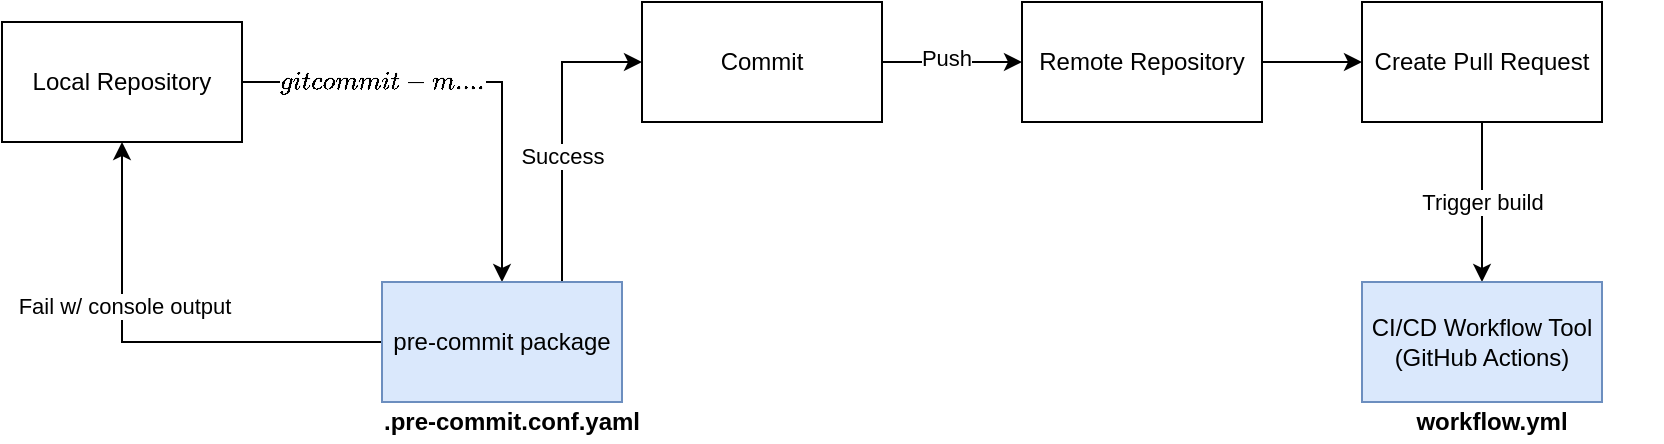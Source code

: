 <mxfile version="14.0.1" type="github">
  <diagram id="LUZRpnDYOSmTcrTUCKQi" name="Page-1">
    <mxGraphModel dx="2248" dy="1072" grid="1" gridSize="10" guides="1" tooltips="1" connect="1" arrows="1" fold="1" page="1" pageScale="1" pageWidth="850" pageHeight="1100" math="0" shadow="0">
      <root>
        <mxCell id="0" />
        <mxCell id="1" parent="0" />
        <mxCell id="aiKtJf3bWdpTuvma7a3a-4" style="edgeStyle=orthogonalEdgeStyle;rounded=0;orthogonalLoop=1;jettySize=auto;html=1;entryX=0.5;entryY=0;entryDx=0;entryDy=0;" edge="1" parent="1" source="aiKtJf3bWdpTuvma7a3a-1" target="aiKtJf3bWdpTuvma7a3a-7">
          <mxGeometry relative="1" as="geometry" />
        </mxCell>
        <mxCell id="aiKtJf3bWdpTuvma7a3a-24" value="`git commit -m ....`" style="edgeLabel;html=1;align=center;verticalAlign=middle;resizable=0;points=[];" vertex="1" connectable="0" parent="aiKtJf3bWdpTuvma7a3a-4">
          <mxGeometry x="-0.5" y="-1" relative="1" as="geometry">
            <mxPoint x="12" y="-1" as="offset" />
          </mxGeometry>
        </mxCell>
        <mxCell id="aiKtJf3bWdpTuvma7a3a-1" value="Local Repository" style="rounded=0;whiteSpace=wrap;html=1;" vertex="1" parent="1">
          <mxGeometry x="-20" y="330" width="120" height="60" as="geometry" />
        </mxCell>
        <mxCell id="aiKtJf3bWdpTuvma7a3a-5" style="edgeStyle=orthogonalEdgeStyle;rounded=0;orthogonalLoop=1;jettySize=auto;html=1;" edge="1" parent="1" source="aiKtJf3bWdpTuvma7a3a-2" target="aiKtJf3bWdpTuvma7a3a-3">
          <mxGeometry relative="1" as="geometry" />
        </mxCell>
        <mxCell id="aiKtJf3bWdpTuvma7a3a-27" value="Push" style="edgeLabel;html=1;align=center;verticalAlign=middle;resizable=0;points=[];" vertex="1" connectable="0" parent="aiKtJf3bWdpTuvma7a3a-5">
          <mxGeometry x="-0.092" y="2" relative="1" as="geometry">
            <mxPoint as="offset" />
          </mxGeometry>
        </mxCell>
        <mxCell id="aiKtJf3bWdpTuvma7a3a-2" value="Commit" style="rounded=0;whiteSpace=wrap;html=1;" vertex="1" parent="1">
          <mxGeometry x="300" y="320" width="120" height="60" as="geometry" />
        </mxCell>
        <mxCell id="aiKtJf3bWdpTuvma7a3a-26" value="" style="edgeStyle=orthogonalEdgeStyle;rounded=0;orthogonalLoop=1;jettySize=auto;html=1;" edge="1" parent="1" source="aiKtJf3bWdpTuvma7a3a-3" target="aiKtJf3bWdpTuvma7a3a-18">
          <mxGeometry relative="1" as="geometry" />
        </mxCell>
        <mxCell id="aiKtJf3bWdpTuvma7a3a-3" value="Remote Repository" style="rounded=0;whiteSpace=wrap;html=1;" vertex="1" parent="1">
          <mxGeometry x="490" y="320" width="120" height="60" as="geometry" />
        </mxCell>
        <mxCell id="aiKtJf3bWdpTuvma7a3a-9" style="edgeStyle=orthogonalEdgeStyle;rounded=0;orthogonalLoop=1;jettySize=auto;html=1;exitX=0.75;exitY=0;exitDx=0;exitDy=0;entryX=0;entryY=0.5;entryDx=0;entryDy=0;" edge="1" parent="1" source="aiKtJf3bWdpTuvma7a3a-7" target="aiKtJf3bWdpTuvma7a3a-2">
          <mxGeometry relative="1" as="geometry">
            <mxPoint x="260" y="350" as="targetPoint" />
          </mxGeometry>
        </mxCell>
        <mxCell id="aiKtJf3bWdpTuvma7a3a-25" value="Success" style="edgeLabel;html=1;align=center;verticalAlign=middle;resizable=0;points=[];" vertex="1" connectable="0" parent="aiKtJf3bWdpTuvma7a3a-9">
          <mxGeometry x="-0.16" relative="1" as="geometry">
            <mxPoint as="offset" />
          </mxGeometry>
        </mxCell>
        <mxCell id="aiKtJf3bWdpTuvma7a3a-10" style="edgeStyle=orthogonalEdgeStyle;rounded=0;orthogonalLoop=1;jettySize=auto;html=1;entryX=0.5;entryY=1;entryDx=0;entryDy=0;" edge="1" parent="1" source="aiKtJf3bWdpTuvma7a3a-7" target="aiKtJf3bWdpTuvma7a3a-1">
          <mxGeometry relative="1" as="geometry" />
        </mxCell>
        <mxCell id="aiKtJf3bWdpTuvma7a3a-11" value="Fail w/ console output" style="edgeLabel;html=1;align=center;verticalAlign=middle;resizable=0;points=[];" vertex="1" connectable="0" parent="aiKtJf3bWdpTuvma7a3a-10">
          <mxGeometry x="0.292" y="-1" relative="1" as="geometry">
            <mxPoint as="offset" />
          </mxGeometry>
        </mxCell>
        <mxCell id="aiKtJf3bWdpTuvma7a3a-7" value="&lt;span&gt;pre-commit package&lt;/span&gt;" style="rounded=0;whiteSpace=wrap;html=1;fillColor=#dae8fc;strokeColor=#6c8ebf;fontStyle=0" vertex="1" parent="1">
          <mxGeometry x="170" y="460" width="120" height="60" as="geometry" />
        </mxCell>
        <mxCell id="aiKtJf3bWdpTuvma7a3a-12" value=".pre-commit.conf.yaml" style="text;html=1;strokeColor=none;fillColor=none;align=center;verticalAlign=middle;whiteSpace=wrap;rounded=0;fontStyle=1" vertex="1" parent="1">
          <mxGeometry x="150" y="520" width="170" height="20" as="geometry" />
        </mxCell>
        <mxCell id="aiKtJf3bWdpTuvma7a3a-30" value="Trigger build" style="edgeStyle=orthogonalEdgeStyle;rounded=0;orthogonalLoop=1;jettySize=auto;html=1;" edge="1" parent="1" source="aiKtJf3bWdpTuvma7a3a-18" target="aiKtJf3bWdpTuvma7a3a-19">
          <mxGeometry relative="1" as="geometry" />
        </mxCell>
        <mxCell id="aiKtJf3bWdpTuvma7a3a-18" value="Create Pull Request" style="rounded=0;whiteSpace=wrap;html=1;" vertex="1" parent="1">
          <mxGeometry x="660" y="320" width="120" height="60" as="geometry" />
        </mxCell>
        <mxCell id="aiKtJf3bWdpTuvma7a3a-19" value="CI/CD Workflow Tool (GitHub Actions)" style="rounded=0;whiteSpace=wrap;html=1;fillColor=#dae8fc;strokeColor=#6c8ebf;" vertex="1" parent="1">
          <mxGeometry x="660" y="460" width="120" height="60" as="geometry" />
        </mxCell>
        <mxCell id="aiKtJf3bWdpTuvma7a3a-31" value="workflow.yml" style="text;html=1;strokeColor=none;fillColor=none;align=center;verticalAlign=middle;whiteSpace=wrap;rounded=0;fontStyle=1" vertex="1" parent="1">
          <mxGeometry x="640" y="520" width="170" height="20" as="geometry" />
        </mxCell>
      </root>
    </mxGraphModel>
  </diagram>
</mxfile>
